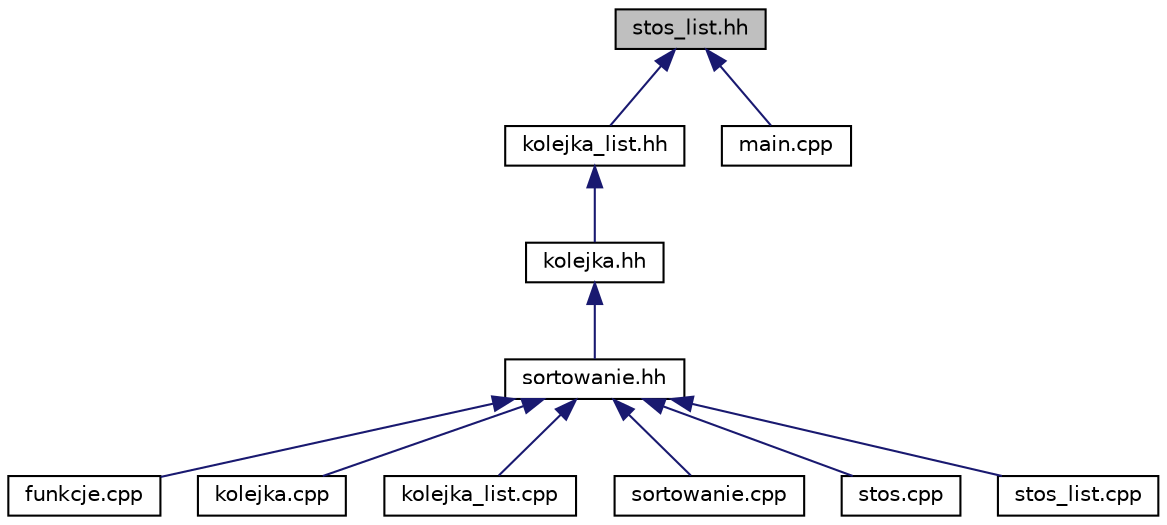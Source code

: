 digraph G
{
  edge [fontname="Helvetica",fontsize="10",labelfontname="Helvetica",labelfontsize="10"];
  node [fontname="Helvetica",fontsize="10",shape=record];
  Node1 [label="stos_list.hh",height=0.2,width=0.4,color="black", fillcolor="grey75", style="filled" fontcolor="black"];
  Node1 -> Node2 [dir="back",color="midnightblue",fontsize="10",style="solid",fontname="Helvetica"];
  Node2 [label="kolejka_list.hh",height=0.2,width=0.4,color="black", fillcolor="white", style="filled",URL="$kolejka__list_8hh.html",tooltip="Definicja klasy KolejkaList, deklaracje metod klasy."];
  Node2 -> Node3 [dir="back",color="midnightblue",fontsize="10",style="solid",fontname="Helvetica"];
  Node3 [label="kolejka.hh",height=0.2,width=0.4,color="black", fillcolor="white", style="filled",URL="$kolejka_8hh.html",tooltip="Definicja klasy KolejkaTab, deklaracje metod klasy."];
  Node3 -> Node4 [dir="back",color="midnightblue",fontsize="10",style="solid",fontname="Helvetica"];
  Node4 [label="sortowanie.hh",height=0.2,width=0.4,color="black", fillcolor="white", style="filled",URL="$sortowanie_8hh.html",tooltip="Deklaracje funkcji sortowania Quick, Merge i Heap."];
  Node4 -> Node5 [dir="back",color="midnightblue",fontsize="10",style="solid",fontname="Helvetica"];
  Node5 [label="funkcje.cpp",height=0.2,width=0.4,color="black", fillcolor="white", style="filled",URL="$funkcje_8cpp.html",tooltip="Modul zawierajacy definicje funkcji mnozenia oraz przeciazen operatorow dla vectora."];
  Node4 -> Node6 [dir="back",color="midnightblue",fontsize="10",style="solid",fontname="Helvetica"];
  Node6 [label="kolejka.cpp",height=0.2,width=0.4,color="black", fillcolor="white", style="filled",URL="$kolejka_8cpp.html",tooltip="Modul zawierajacy definicje metod klasy KolejkaTab."];
  Node4 -> Node7 [dir="back",color="midnightblue",fontsize="10",style="solid",fontname="Helvetica"];
  Node7 [label="kolejka_list.cpp",height=0.2,width=0.4,color="black", fillcolor="white", style="filled",URL="$kolejka__list_8cpp.html",tooltip="Modul zawierajacy definicje metod klasy KolejkaList."];
  Node4 -> Node8 [dir="back",color="midnightblue",fontsize="10",style="solid",fontname="Helvetica"];
  Node8 [label="sortowanie.cpp",height=0.2,width=0.4,color="black", fillcolor="white", style="filled",URL="$sortowanie_8cpp.html",tooltip="Modul zawierajacy definicje funkcji sortowania Quick, Merge i Heap."];
  Node4 -> Node9 [dir="back",color="midnightblue",fontsize="10",style="solid",fontname="Helvetica"];
  Node9 [label="stos.cpp",height=0.2,width=0.4,color="black", fillcolor="white", style="filled",URL="$stos_8cpp.html",tooltip="Modul zawierajacy definicje metod klasy StosTab."];
  Node4 -> Node10 [dir="back",color="midnightblue",fontsize="10",style="solid",fontname="Helvetica"];
  Node10 [label="stos_list.cpp",height=0.2,width=0.4,color="black", fillcolor="white", style="filled",URL="$stos__list_8cpp.html",tooltip="Modul zawierajacy definicje metod klasy StosList."];
  Node1 -> Node11 [dir="back",color="midnightblue",fontsize="10",style="solid",fontname="Helvetica"];
  Node11 [label="main.cpp",height=0.2,width=0.4,color="black", fillcolor="white", style="filled",URL="$main_8cpp.html",tooltip="Modul zawierajacy definicje glownej funkcji programu."];
}
